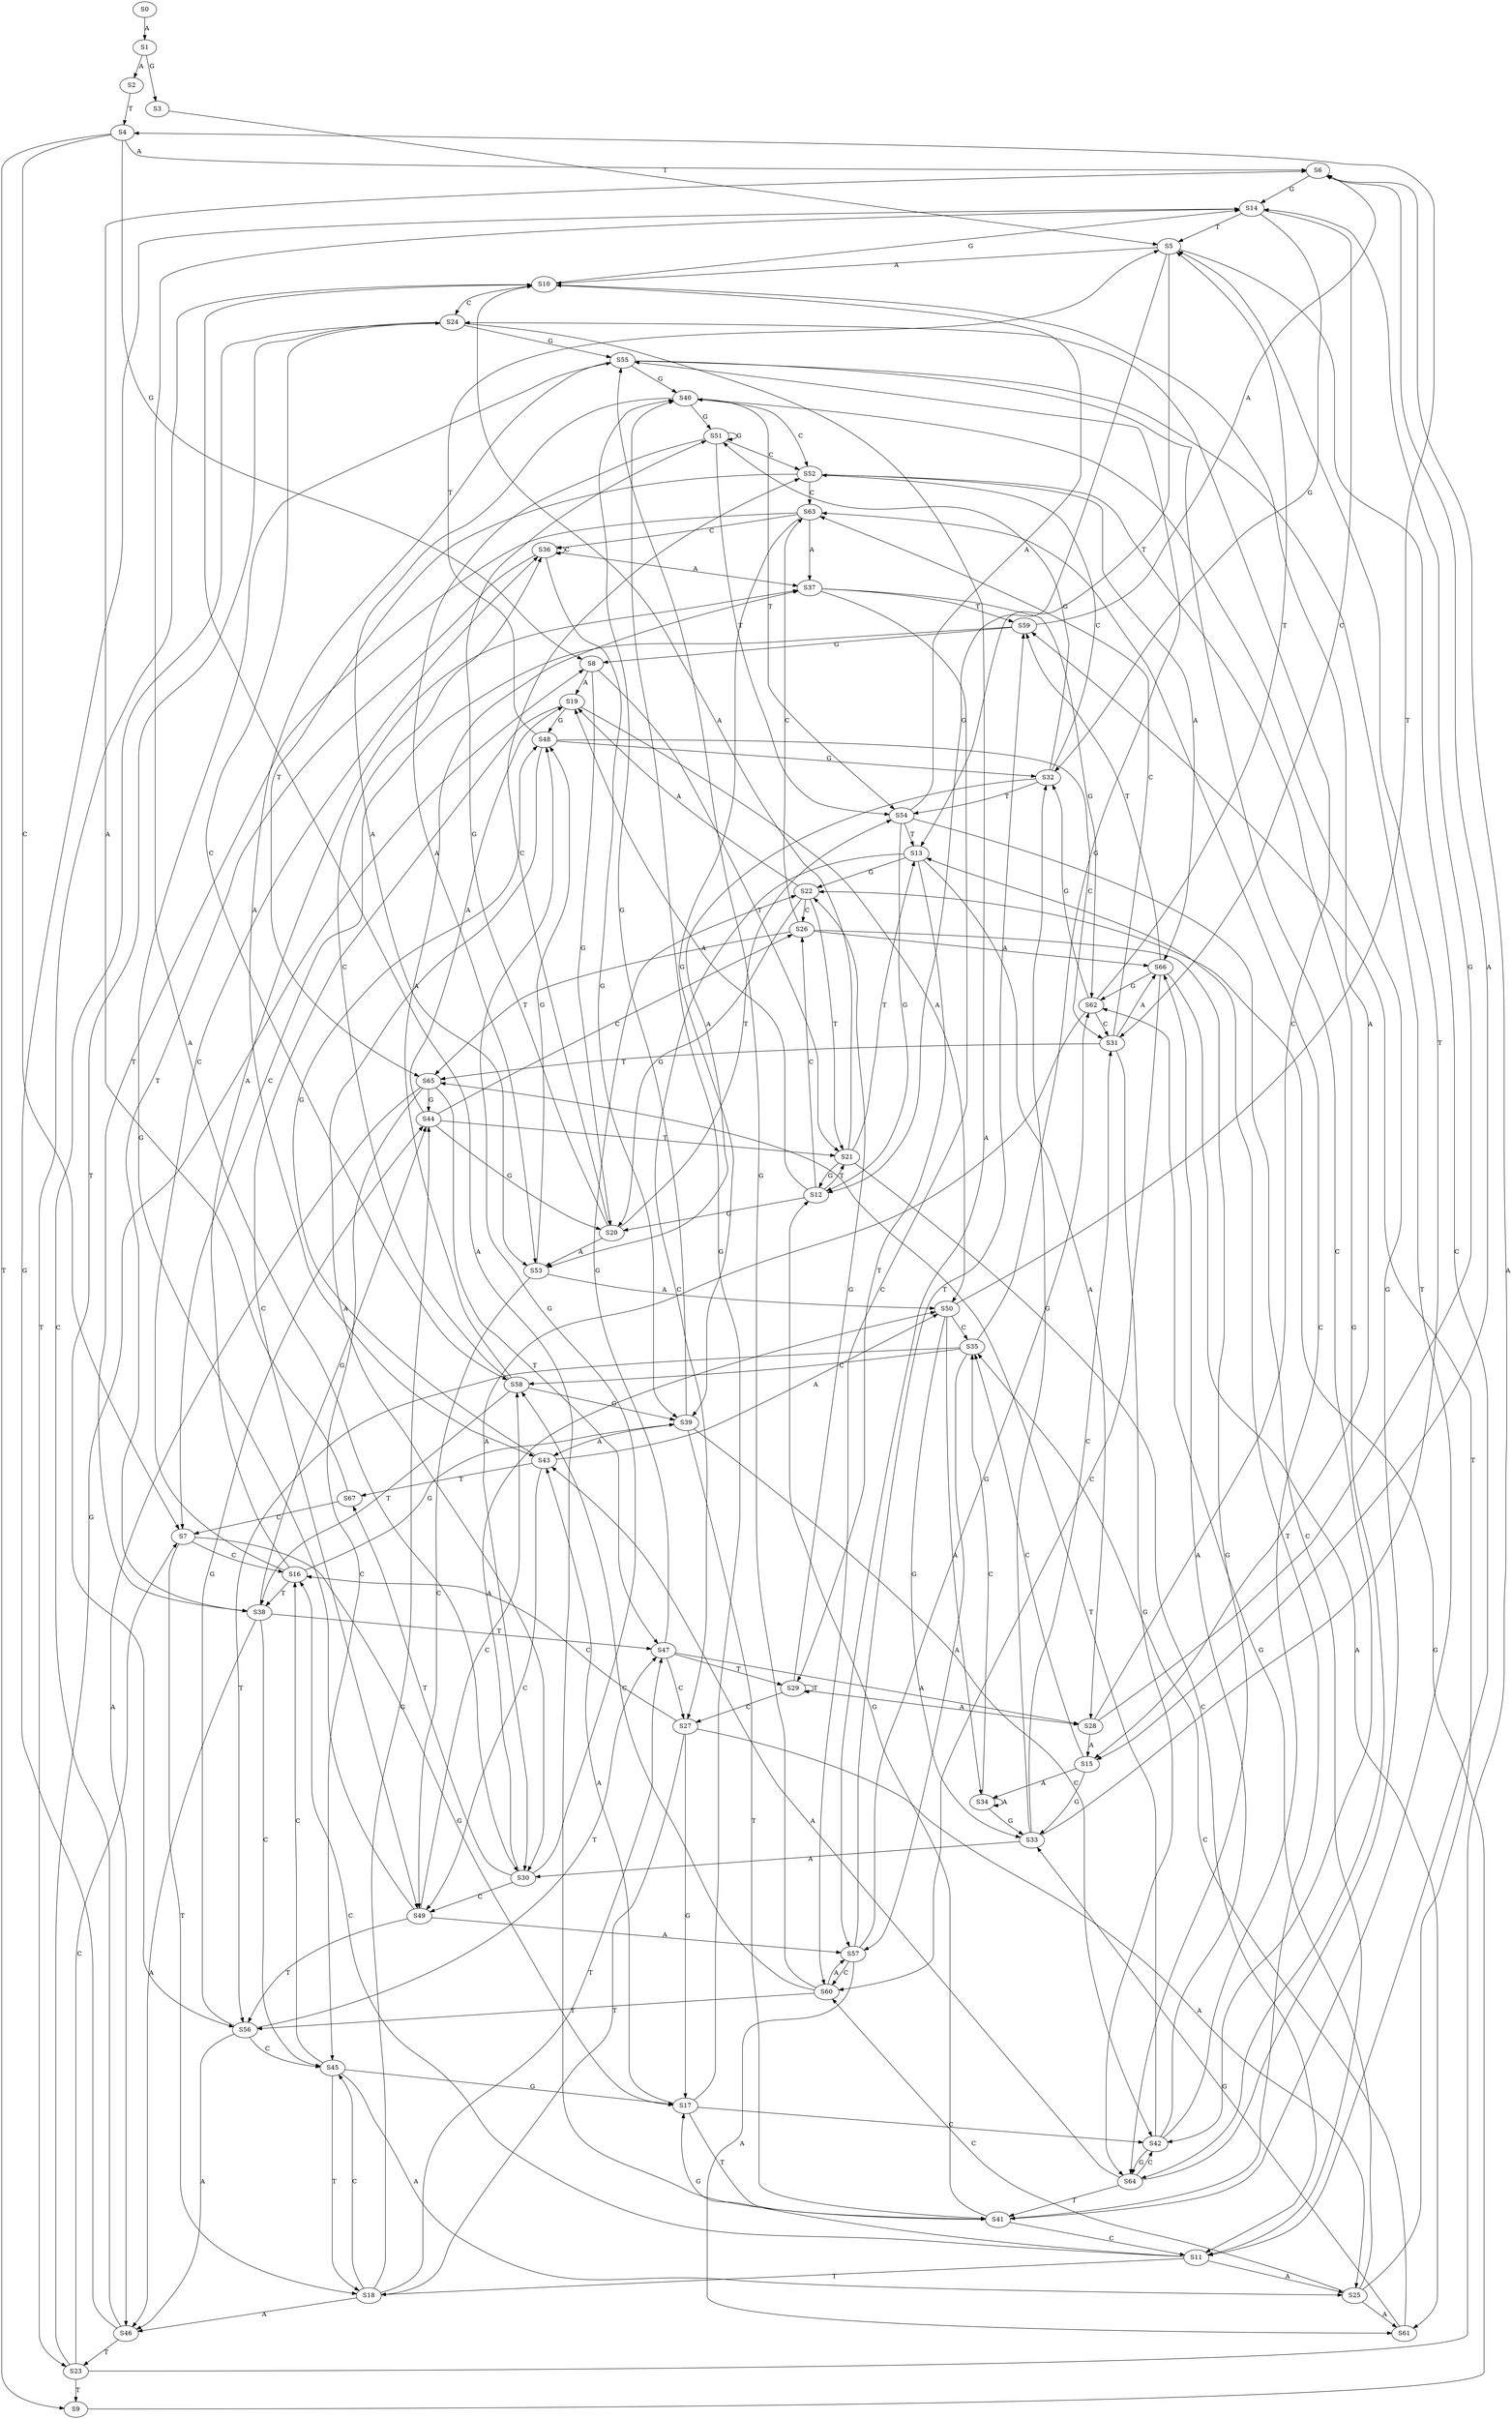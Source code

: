 strict digraph  {
	S0 -> S1 [ label = A ];
	S1 -> S2 [ label = A ];
	S1 -> S3 [ label = G ];
	S2 -> S4 [ label = T ];
	S3 -> S5 [ label = T ];
	S4 -> S6 [ label = A ];
	S4 -> S7 [ label = C ];
	S4 -> S8 [ label = G ];
	S4 -> S9 [ label = T ];
	S5 -> S10 [ label = A ];
	S5 -> S11 [ label = C ];
	S5 -> S12 [ label = G ];
	S5 -> S13 [ label = T ];
	S6 -> S14 [ label = G ];
	S6 -> S15 [ label = A ];
	S7 -> S16 [ label = C ];
	S7 -> S17 [ label = G ];
	S7 -> S18 [ label = T ];
	S8 -> S19 [ label = A ];
	S8 -> S20 [ label = G ];
	S8 -> S21 [ label = T ];
	S9 -> S22 [ label = G ];
	S10 -> S23 [ label = T ];
	S10 -> S14 [ label = G ];
	S10 -> S15 [ label = A ];
	S10 -> S24 [ label = C ];
	S11 -> S18 [ label = T ];
	S11 -> S17 [ label = G ];
	S11 -> S25 [ label = A ];
	S11 -> S16 [ label = C ];
	S12 -> S21 [ label = T ];
	S12 -> S20 [ label = G ];
	S12 -> S19 [ label = A ];
	S12 -> S26 [ label = C ];
	S13 -> S27 [ label = C ];
	S13 -> S22 [ label = G ];
	S13 -> S28 [ label = A ];
	S13 -> S29 [ label = T ];
	S14 -> S5 [ label = T ];
	S14 -> S30 [ label = A ];
	S14 -> S31 [ label = C ];
	S14 -> S32 [ label = G ];
	S15 -> S33 [ label = G ];
	S15 -> S34 [ label = A ];
	S15 -> S35 [ label = C ];
	S16 -> S36 [ label = C ];
	S16 -> S37 [ label = A ];
	S16 -> S38 [ label = T ];
	S16 -> S39 [ label = G ];
	S17 -> S40 [ label = G ];
	S17 -> S41 [ label = T ];
	S17 -> S42 [ label = C ];
	S17 -> S43 [ label = A ];
	S18 -> S44 [ label = G ];
	S18 -> S45 [ label = C ];
	S18 -> S46 [ label = A ];
	S18 -> S47 [ label = T ];
	S19 -> S48 [ label = G ];
	S19 -> S49 [ label = C ];
	S19 -> S50 [ label = A ];
	S20 -> S51 [ label = G ];
	S20 -> S52 [ label = C ];
	S20 -> S53 [ label = A ];
	S20 -> S54 [ label = T ];
	S21 -> S11 [ label = C ];
	S21 -> S13 [ label = T ];
	S21 -> S12 [ label = G ];
	S21 -> S10 [ label = A ];
	S22 -> S20 [ label = G ];
	S22 -> S26 [ label = C ];
	S22 -> S21 [ label = T ];
	S22 -> S19 [ label = A ];
	S23 -> S7 [ label = C ];
	S23 -> S6 [ label = A ];
	S23 -> S9 [ label = T ];
	S23 -> S8 [ label = G ];
	S24 -> S55 [ label = G ];
	S24 -> S56 [ label = T ];
	S24 -> S57 [ label = A ];
	S24 -> S58 [ label = C ];
	S25 -> S59 [ label = T ];
	S25 -> S60 [ label = C ];
	S25 -> S61 [ label = A ];
	S25 -> S62 [ label = G ];
	S26 -> S63 [ label = C ];
	S26 -> S64 [ label = G ];
	S26 -> S65 [ label = T ];
	S26 -> S66 [ label = A ];
	S27 -> S25 [ label = A ];
	S27 -> S16 [ label = C ];
	S27 -> S17 [ label = G ];
	S27 -> S18 [ label = T ];
	S28 -> S24 [ label = C ];
	S28 -> S14 [ label = G ];
	S28 -> S15 [ label = A ];
	S29 -> S22 [ label = G ];
	S29 -> S29 [ label = T ];
	S29 -> S27 [ label = C ];
	S29 -> S28 [ label = A ];
	S30 -> S50 [ label = A ];
	S30 -> S49 [ label = C ];
	S30 -> S67 [ label = T ];
	S30 -> S48 [ label = G ];
	S31 -> S63 [ label = C ];
	S31 -> S66 [ label = A ];
	S31 -> S64 [ label = G ];
	S31 -> S65 [ label = T ];
	S32 -> S53 [ label = A ];
	S32 -> S51 [ label = G ];
	S32 -> S54 [ label = T ];
	S32 -> S52 [ label = C ];
	S33 -> S5 [ label = T ];
	S33 -> S30 [ label = A ];
	S33 -> S31 [ label = C ];
	S33 -> S32 [ label = G ];
	S34 -> S33 [ label = G ];
	S34 -> S35 [ label = C ];
	S34 -> S34 [ label = A ];
	S35 -> S57 [ label = A ];
	S35 -> S58 [ label = C ];
	S35 -> S55 [ label = G ];
	S35 -> S56 [ label = T ];
	S36 -> S39 [ label = G ];
	S36 -> S36 [ label = C ];
	S36 -> S37 [ label = A ];
	S36 -> S38 [ label = T ];
	S37 -> S62 [ label = G ];
	S37 -> S59 [ label = T ];
	S37 -> S60 [ label = C ];
	S38 -> S44 [ label = G ];
	S38 -> S45 [ label = C ];
	S38 -> S47 [ label = T ];
	S38 -> S46 [ label = A ];
	S39 -> S43 [ label = A ];
	S39 -> S40 [ label = G ];
	S39 -> S41 [ label = T ];
	S39 -> S42 [ label = C ];
	S40 -> S53 [ label = A ];
	S40 -> S51 [ label = G ];
	S40 -> S52 [ label = C ];
	S40 -> S54 [ label = T ];
	S41 -> S11 [ label = C ];
	S41 -> S10 [ label = A ];
	S41 -> S12 [ label = G ];
	S41 -> S13 [ label = T ];
	S42 -> S64 [ label = G ];
	S42 -> S65 [ label = T ];
	S42 -> S63 [ label = C ];
	S42 -> S66 [ label = A ];
	S43 -> S50 [ label = A ];
	S43 -> S49 [ label = C ];
	S43 -> S48 [ label = G ];
	S43 -> S67 [ label = T ];
	S44 -> S19 [ label = A ];
	S44 -> S26 [ label = C ];
	S44 -> S20 [ label = G ];
	S44 -> S21 [ label = T ];
	S45 -> S18 [ label = T ];
	S45 -> S17 [ label = G ];
	S45 -> S16 [ label = C ];
	S45 -> S25 [ label = A ];
	S46 -> S14 [ label = G ];
	S46 -> S23 [ label = T ];
	S46 -> S24 [ label = C ];
	S47 -> S27 [ label = C ];
	S47 -> S29 [ label = T ];
	S47 -> S22 [ label = G ];
	S47 -> S28 [ label = A ];
	S48 -> S5 [ label = T ];
	S48 -> S32 [ label = G ];
	S48 -> S30 [ label = A ];
	S48 -> S31 [ label = C ];
	S49 -> S56 [ label = T ];
	S49 -> S55 [ label = G ];
	S49 -> S58 [ label = C ];
	S49 -> S57 [ label = A ];
	S50 -> S4 [ label = T ];
	S50 -> S35 [ label = C ];
	S50 -> S34 [ label = A ];
	S50 -> S33 [ label = G ];
	S51 -> S54 [ label = T ];
	S51 -> S52 [ label = C ];
	S51 -> S51 [ label = G ];
	S51 -> S53 [ label = A ];
	S52 -> S65 [ label = T ];
	S52 -> S63 [ label = C ];
	S52 -> S66 [ label = A ];
	S52 -> S64 [ label = G ];
	S53 -> S50 [ label = A ];
	S53 -> S48 [ label = G ];
	S53 -> S49 [ label = C ];
	S54 -> S10 [ label = A ];
	S54 -> S11 [ label = C ];
	S54 -> S12 [ label = G ];
	S54 -> S13 [ label = T ];
	S55 -> S40 [ label = G ];
	S55 -> S43 [ label = A ];
	S55 -> S41 [ label = T ];
	S55 -> S42 [ label = C ];
	S56 -> S46 [ label = A ];
	S56 -> S45 [ label = C ];
	S56 -> S47 [ label = T ];
	S56 -> S44 [ label = G ];
	S57 -> S62 [ label = G ];
	S57 -> S60 [ label = C ];
	S57 -> S61 [ label = A ];
	S57 -> S59 [ label = T ];
	S58 -> S36 [ label = C ];
	S58 -> S37 [ label = A ];
	S58 -> S38 [ label = T ];
	S58 -> S39 [ label = G ];
	S59 -> S7 [ label = C ];
	S59 -> S8 [ label = G ];
	S59 -> S6 [ label = A ];
	S60 -> S56 [ label = T ];
	S60 -> S55 [ label = G ];
	S60 -> S57 [ label = A ];
	S60 -> S58 [ label = C ];
	S61 -> S33 [ label = G ];
	S61 -> S35 [ label = C ];
	S62 -> S32 [ label = G ];
	S62 -> S5 [ label = T ];
	S62 -> S30 [ label = A ];
	S62 -> S31 [ label = C ];
	S63 -> S39 [ label = G ];
	S63 -> S37 [ label = A ];
	S63 -> S38 [ label = T ];
	S63 -> S36 [ label = C ];
	S64 -> S40 [ label = G ];
	S64 -> S43 [ label = A ];
	S64 -> S41 [ label = T ];
	S64 -> S42 [ label = C ];
	S65 -> S46 [ label = A ];
	S65 -> S45 [ label = C ];
	S65 -> S47 [ label = T ];
	S65 -> S44 [ label = G ];
	S66 -> S62 [ label = G ];
	S66 -> S60 [ label = C ];
	S66 -> S61 [ label = A ];
	S66 -> S59 [ label = T ];
	S67 -> S6 [ label = A ];
	S67 -> S7 [ label = C ];
}
